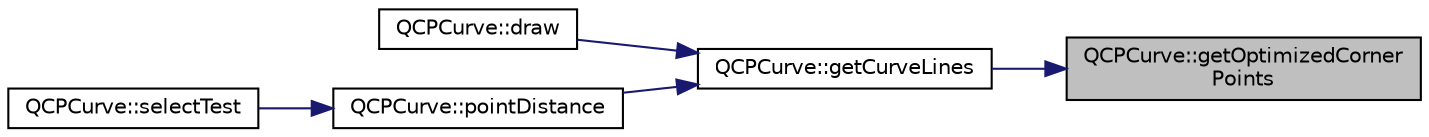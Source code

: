 digraph "QCPCurve::getOptimizedCornerPoints"
{
 // LATEX_PDF_SIZE
  edge [fontname="Helvetica",fontsize="10",labelfontname="Helvetica",labelfontsize="10"];
  node [fontname="Helvetica",fontsize="10",shape=record];
  rankdir="RL";
  Node1 [label="QCPCurve::getOptimizedCorner\lPoints",height=0.2,width=0.4,color="black", fillcolor="grey75", style="filled", fontcolor="black",tooltip=" "];
  Node1 -> Node2 [dir="back",color="midnightblue",fontsize="10",style="solid",fontname="Helvetica"];
  Node2 [label="QCPCurve::getCurveLines",height=0.2,width=0.4,color="black", fillcolor="white", style="filled",URL="$classQCPCurve.html#aefca1e5127fae2d7ff65b9e921637c58",tooltip=" "];
  Node2 -> Node3 [dir="back",color="midnightblue",fontsize="10",style="solid",fontname="Helvetica"];
  Node3 [label="QCPCurve::draw",height=0.2,width=0.4,color="black", fillcolor="white", style="filled",URL="$classQCPCurve.html#ac199d41d23865cd68bd7b598308a4433",tooltip=" "];
  Node2 -> Node4 [dir="back",color="midnightblue",fontsize="10",style="solid",fontname="Helvetica"];
  Node4 [label="QCPCurve::pointDistance",height=0.2,width=0.4,color="black", fillcolor="white", style="filled",URL="$classQCPCurve.html#aa2c9c9c0e57f11f18a5cb7e47927157c",tooltip=" "];
  Node4 -> Node5 [dir="back",color="midnightblue",fontsize="10",style="solid",fontname="Helvetica"];
  Node5 [label="QCPCurve::selectTest",height=0.2,width=0.4,color="black", fillcolor="white", style="filled",URL="$classQCPCurve.html#a6717367381d420607fae5c98b4eba022",tooltip=" "];
}
